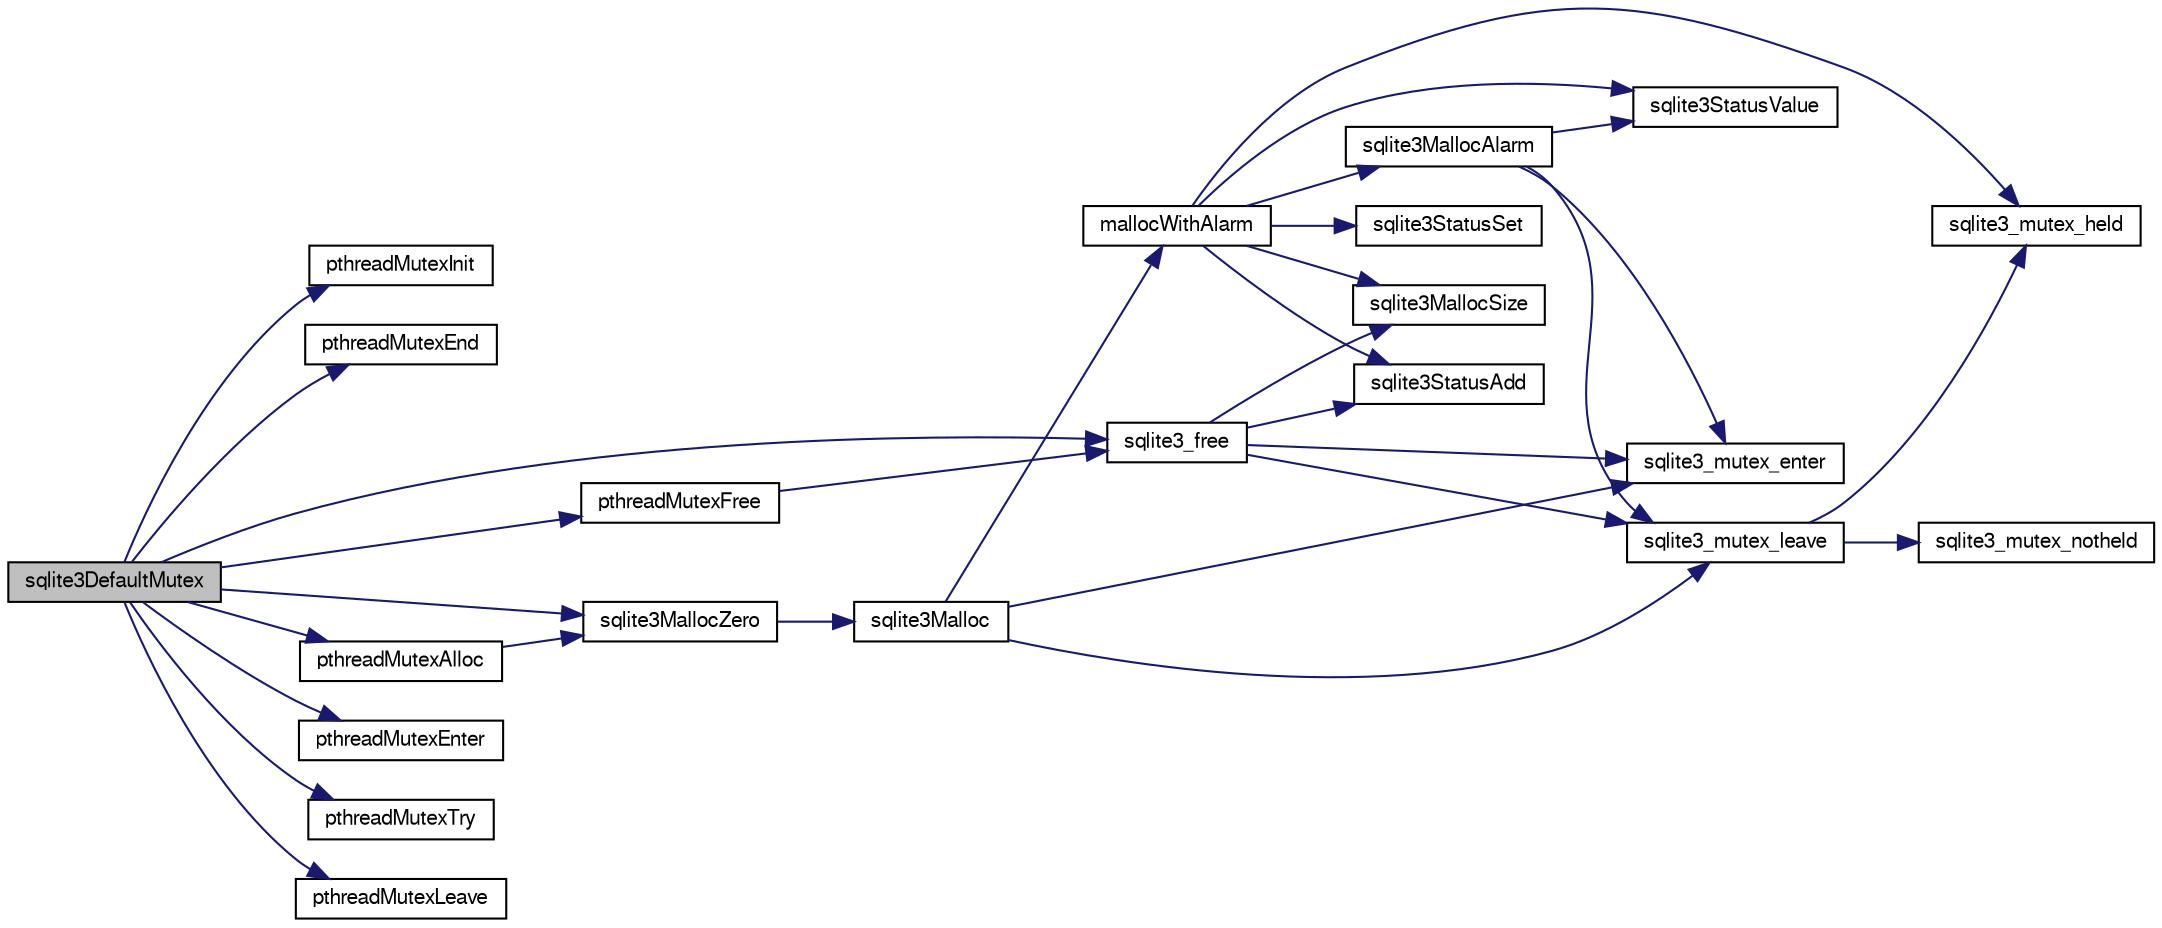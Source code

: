 digraph "sqlite3DefaultMutex"
{
  edge [fontname="FreeSans",fontsize="10",labelfontname="FreeSans",labelfontsize="10"];
  node [fontname="FreeSans",fontsize="10",shape=record];
  rankdir="LR";
  Node493224 [label="sqlite3DefaultMutex",height=0.2,width=0.4,color="black", fillcolor="grey75", style="filled", fontcolor="black"];
  Node493224 -> Node493225 [color="midnightblue",fontsize="10",style="solid",fontname="FreeSans"];
  Node493225 [label="pthreadMutexInit",height=0.2,width=0.4,color="black", fillcolor="white", style="filled",URL="$sqlite3_8c.html#a9b56fdbde7f0727defee410d73c40016"];
  Node493224 -> Node493226 [color="midnightblue",fontsize="10",style="solid",fontname="FreeSans"];
  Node493226 [label="pthreadMutexEnd",height=0.2,width=0.4,color="black", fillcolor="white", style="filled",URL="$sqlite3_8c.html#afcfa342e4b8a9b4debd150577fa7dd8d"];
  Node493224 -> Node493227 [color="midnightblue",fontsize="10",style="solid",fontname="FreeSans"];
  Node493227 [label="pthreadMutexAlloc",height=0.2,width=0.4,color="black", fillcolor="white", style="filled",URL="$sqlite3_8c.html#a42290854458de8191cc8762a838e3092"];
  Node493227 -> Node493228 [color="midnightblue",fontsize="10",style="solid",fontname="FreeSans"];
  Node493228 [label="sqlite3MallocZero",height=0.2,width=0.4,color="black", fillcolor="white", style="filled",URL="$sqlite3_8c.html#ab3e07a30b9b5471f9f5e8f9cb7229934"];
  Node493228 -> Node493229 [color="midnightblue",fontsize="10",style="solid",fontname="FreeSans"];
  Node493229 [label="sqlite3Malloc",height=0.2,width=0.4,color="black", fillcolor="white", style="filled",URL="$sqlite3_8c.html#a361a2eaa846b1885f123abe46f5d8b2b"];
  Node493229 -> Node493230 [color="midnightblue",fontsize="10",style="solid",fontname="FreeSans"];
  Node493230 [label="sqlite3_mutex_enter",height=0.2,width=0.4,color="black", fillcolor="white", style="filled",URL="$sqlite3_8c.html#a1c12cde690bd89f104de5cbad12a6bf5"];
  Node493229 -> Node493231 [color="midnightblue",fontsize="10",style="solid",fontname="FreeSans"];
  Node493231 [label="mallocWithAlarm",height=0.2,width=0.4,color="black", fillcolor="white", style="filled",URL="$sqlite3_8c.html#ab070d5cf8e48ec8a6a43cf025d48598b"];
  Node493231 -> Node493232 [color="midnightblue",fontsize="10",style="solid",fontname="FreeSans"];
  Node493232 [label="sqlite3_mutex_held",height=0.2,width=0.4,color="black", fillcolor="white", style="filled",URL="$sqlite3_8c.html#acf77da68932b6bc163c5e68547ecc3e7"];
  Node493231 -> Node493233 [color="midnightblue",fontsize="10",style="solid",fontname="FreeSans"];
  Node493233 [label="sqlite3StatusSet",height=0.2,width=0.4,color="black", fillcolor="white", style="filled",URL="$sqlite3_8c.html#afec7586c01fcb5ea17dc9d7725a589d9"];
  Node493231 -> Node493234 [color="midnightblue",fontsize="10",style="solid",fontname="FreeSans"];
  Node493234 [label="sqlite3StatusValue",height=0.2,width=0.4,color="black", fillcolor="white", style="filled",URL="$sqlite3_8c.html#a30b8ac296c6e200c1fa57708d52c6ef6"];
  Node493231 -> Node493235 [color="midnightblue",fontsize="10",style="solid",fontname="FreeSans"];
  Node493235 [label="sqlite3MallocAlarm",height=0.2,width=0.4,color="black", fillcolor="white", style="filled",URL="$sqlite3_8c.html#ada66988e8471d1198f3219c062377508"];
  Node493235 -> Node493234 [color="midnightblue",fontsize="10",style="solid",fontname="FreeSans"];
  Node493235 -> Node493236 [color="midnightblue",fontsize="10",style="solid",fontname="FreeSans"];
  Node493236 [label="sqlite3_mutex_leave",height=0.2,width=0.4,color="black", fillcolor="white", style="filled",URL="$sqlite3_8c.html#a5838d235601dbd3c1fa993555c6bcc93"];
  Node493236 -> Node493232 [color="midnightblue",fontsize="10",style="solid",fontname="FreeSans"];
  Node493236 -> Node493237 [color="midnightblue",fontsize="10",style="solid",fontname="FreeSans"];
  Node493237 [label="sqlite3_mutex_notheld",height=0.2,width=0.4,color="black", fillcolor="white", style="filled",URL="$sqlite3_8c.html#a83967c837c1c000d3b5adcfaa688f5dc"];
  Node493235 -> Node493230 [color="midnightblue",fontsize="10",style="solid",fontname="FreeSans"];
  Node493231 -> Node493238 [color="midnightblue",fontsize="10",style="solid",fontname="FreeSans"];
  Node493238 [label="sqlite3MallocSize",height=0.2,width=0.4,color="black", fillcolor="white", style="filled",URL="$sqlite3_8c.html#acf5d2a5f35270bafb050bd2def576955"];
  Node493231 -> Node493239 [color="midnightblue",fontsize="10",style="solid",fontname="FreeSans"];
  Node493239 [label="sqlite3StatusAdd",height=0.2,width=0.4,color="black", fillcolor="white", style="filled",URL="$sqlite3_8c.html#afa029f93586aeab4cc85360905dae9cd"];
  Node493229 -> Node493236 [color="midnightblue",fontsize="10",style="solid",fontname="FreeSans"];
  Node493224 -> Node493240 [color="midnightblue",fontsize="10",style="solid",fontname="FreeSans"];
  Node493240 [label="pthreadMutexFree",height=0.2,width=0.4,color="black", fillcolor="white", style="filled",URL="$sqlite3_8c.html#ac2abf0acf925b9e3feecb4c0f3e10003"];
  Node493240 -> Node493241 [color="midnightblue",fontsize="10",style="solid",fontname="FreeSans"];
  Node493241 [label="sqlite3_free",height=0.2,width=0.4,color="black", fillcolor="white", style="filled",URL="$sqlite3_8c.html#a6552349e36a8a691af5487999ab09519"];
  Node493241 -> Node493230 [color="midnightblue",fontsize="10",style="solid",fontname="FreeSans"];
  Node493241 -> Node493239 [color="midnightblue",fontsize="10",style="solid",fontname="FreeSans"];
  Node493241 -> Node493238 [color="midnightblue",fontsize="10",style="solid",fontname="FreeSans"];
  Node493241 -> Node493236 [color="midnightblue",fontsize="10",style="solid",fontname="FreeSans"];
  Node493224 -> Node493242 [color="midnightblue",fontsize="10",style="solid",fontname="FreeSans"];
  Node493242 [label="pthreadMutexEnter",height=0.2,width=0.4,color="black", fillcolor="white", style="filled",URL="$sqlite3_8c.html#a16e99241f37f67ad7659d347dedc6eba"];
  Node493224 -> Node493243 [color="midnightblue",fontsize="10",style="solid",fontname="FreeSans"];
  Node493243 [label="pthreadMutexTry",height=0.2,width=0.4,color="black", fillcolor="white", style="filled",URL="$sqlite3_8c.html#a3179009778d803b8bbdfbcdcb8b9e0c5"];
  Node493224 -> Node493244 [color="midnightblue",fontsize="10",style="solid",fontname="FreeSans"];
  Node493244 [label="pthreadMutexLeave",height=0.2,width=0.4,color="black", fillcolor="white", style="filled",URL="$sqlite3_8c.html#aff5e74cc87a074eb386c1049425b7595"];
  Node493224 -> Node493228 [color="midnightblue",fontsize="10",style="solid",fontname="FreeSans"];
  Node493224 -> Node493241 [color="midnightblue",fontsize="10",style="solid",fontname="FreeSans"];
}
